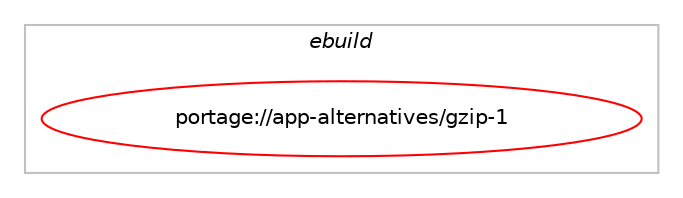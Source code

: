 digraph prolog {

# *************
# Graph options
# *************

newrank=true;
concentrate=true;
compound=true;
graph [rankdir=LR,fontname=Helvetica,fontsize=10,ranksep=1.5];#, ranksep=2.5, nodesep=0.2];
edge  [arrowhead=vee];
node  [fontname=Helvetica,fontsize=10];

# **********
# The ebuild
# **********

subgraph cluster_leftcol {
color=gray;
label=<<i>ebuild</i>>;
id [label="portage://app-alternatives/gzip-1", color=red, width=4, href="../app-alternatives/gzip-1.svg"];
}

# ****************
# The dependencies
# ****************

subgraph cluster_midcol {
color=gray;
label=<<i>dependencies</i>>;
subgraph cluster_compile {
fillcolor="#eeeeee";
style=filled;
label=<<i>compile</i>>;
}
subgraph cluster_compileandrun {
fillcolor="#eeeeee";
style=filled;
label=<<i>compile and run</i>>;
}
subgraph cluster_run {
fillcolor="#eeeeee";
style=filled;
label=<<i>run</i>>;
# *** BEGIN UNKNOWN DEPENDENCY TYPE (TODO) ***
# id -> equal(use_conditional_group(positive,pigz,portage://app-alternatives/gzip-1,[package_dependency(portage://app-alternatives/gzip-1,run,no,app-arch,pigz,greaterequal,[2.8,,,2.8],[],[use(disable(symlink),negative)])]))
# *** END UNKNOWN DEPENDENCY TYPE (TODO) ***

# *** BEGIN UNKNOWN DEPENDENCY TYPE (TODO) ***
# id -> equal(use_conditional_group(positive,reference,portage://app-alternatives/gzip-1,[package_dependency(portage://app-alternatives/gzip-1,run,no,app-arch,gzip,greaterequal,[1.12,,-r3,1.12-r3],[],[])]))
# *** END UNKNOWN DEPENDENCY TYPE (TODO) ***

# *** BEGIN UNKNOWN DEPENDENCY TYPE (TODO) ***
# id -> equal(package_dependency(portage://app-alternatives/gzip-1,run,weak,app-arch,gzip,smaller,[1.12,,-r3,1.12-r3],[],[]))
# *** END UNKNOWN DEPENDENCY TYPE (TODO) ***

# *** BEGIN UNKNOWN DEPENDENCY TYPE (TODO) ***
# id -> equal(package_dependency(portage://app-alternatives/gzip-1,run,weak,app-arch,pigz,none,[,,],[],[use(enable(symlink),negative)]))
# *** END UNKNOWN DEPENDENCY TYPE (TODO) ***

}
}

# **************
# The candidates
# **************

subgraph cluster_choices {
rank=same;
color=gray;
label=<<i>candidates</i>>;

}

}
